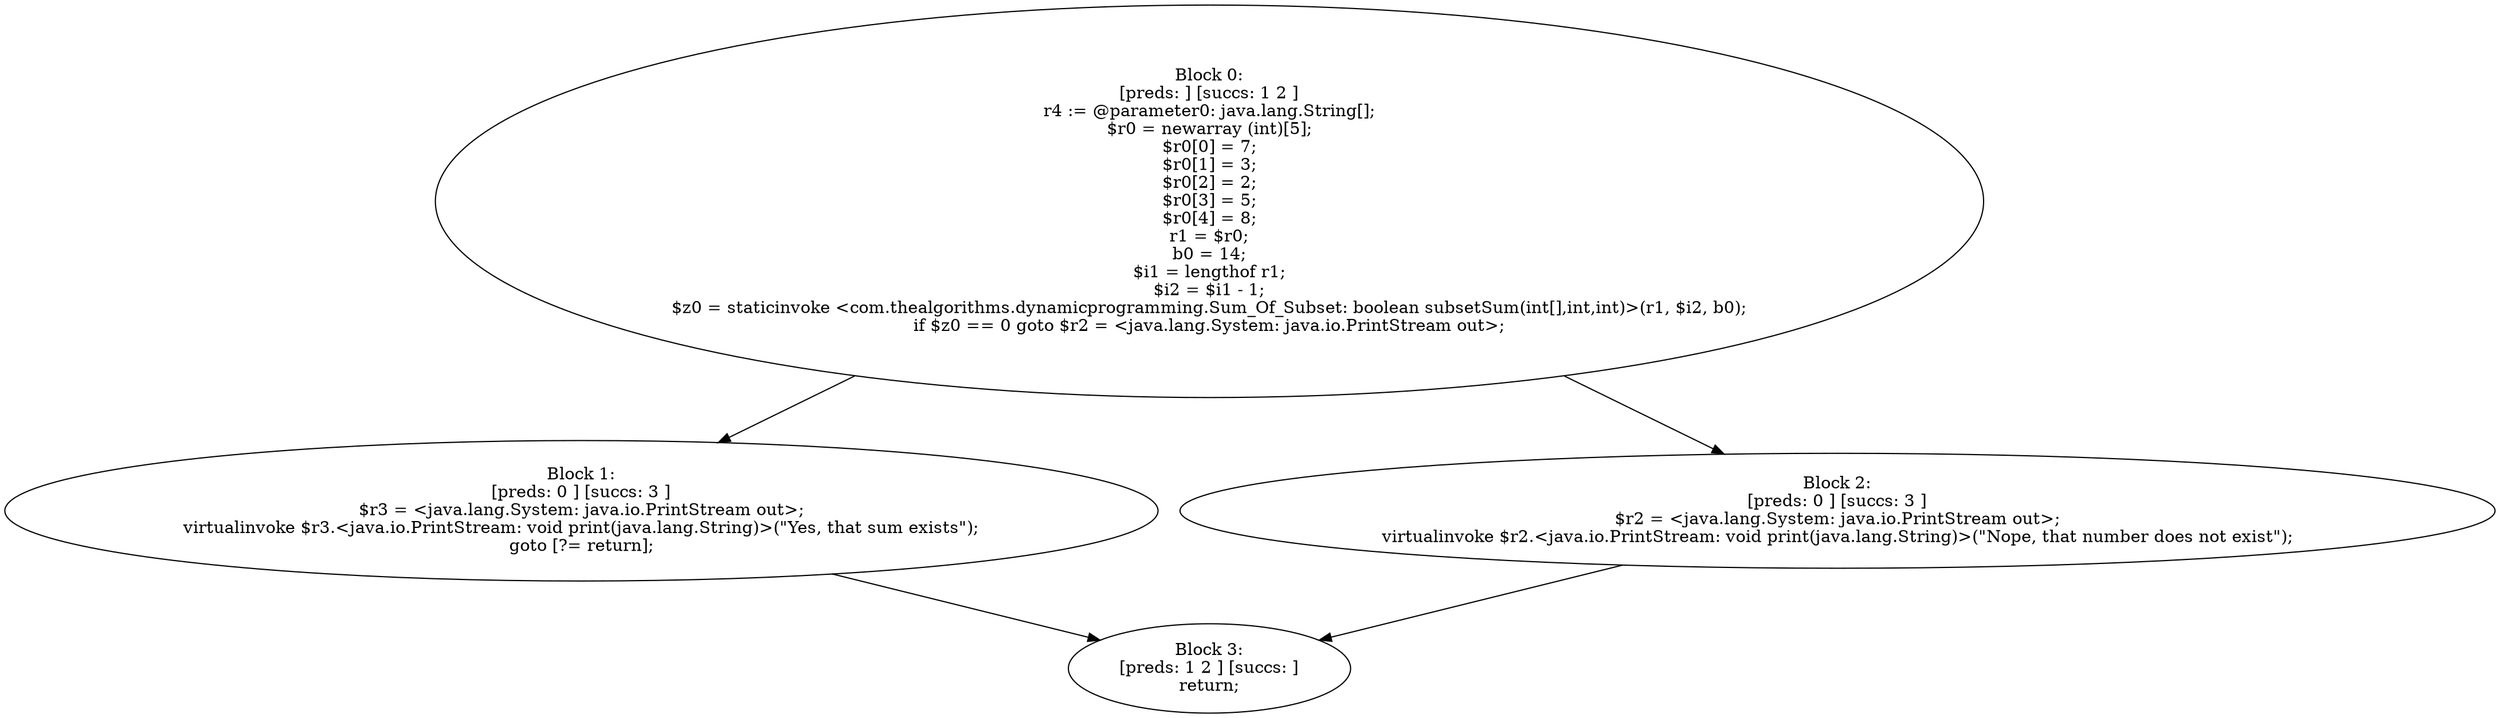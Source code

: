 digraph "unitGraph" {
    "Block 0:
[preds: ] [succs: 1 2 ]
r4 := @parameter0: java.lang.String[];
$r0 = newarray (int)[5];
$r0[0] = 7;
$r0[1] = 3;
$r0[2] = 2;
$r0[3] = 5;
$r0[4] = 8;
r1 = $r0;
b0 = 14;
$i1 = lengthof r1;
$i2 = $i1 - 1;
$z0 = staticinvoke <com.thealgorithms.dynamicprogramming.Sum_Of_Subset: boolean subsetSum(int[],int,int)>(r1, $i2, b0);
if $z0 == 0 goto $r2 = <java.lang.System: java.io.PrintStream out>;
"
    "Block 1:
[preds: 0 ] [succs: 3 ]
$r3 = <java.lang.System: java.io.PrintStream out>;
virtualinvoke $r3.<java.io.PrintStream: void print(java.lang.String)>(\"Yes, that sum exists\");
goto [?= return];
"
    "Block 2:
[preds: 0 ] [succs: 3 ]
$r2 = <java.lang.System: java.io.PrintStream out>;
virtualinvoke $r2.<java.io.PrintStream: void print(java.lang.String)>(\"Nope, that number does not exist\");
"
    "Block 3:
[preds: 1 2 ] [succs: ]
return;
"
    "Block 0:
[preds: ] [succs: 1 2 ]
r4 := @parameter0: java.lang.String[];
$r0 = newarray (int)[5];
$r0[0] = 7;
$r0[1] = 3;
$r0[2] = 2;
$r0[3] = 5;
$r0[4] = 8;
r1 = $r0;
b0 = 14;
$i1 = lengthof r1;
$i2 = $i1 - 1;
$z0 = staticinvoke <com.thealgorithms.dynamicprogramming.Sum_Of_Subset: boolean subsetSum(int[],int,int)>(r1, $i2, b0);
if $z0 == 0 goto $r2 = <java.lang.System: java.io.PrintStream out>;
"->"Block 1:
[preds: 0 ] [succs: 3 ]
$r3 = <java.lang.System: java.io.PrintStream out>;
virtualinvoke $r3.<java.io.PrintStream: void print(java.lang.String)>(\"Yes, that sum exists\");
goto [?= return];
";
    "Block 0:
[preds: ] [succs: 1 2 ]
r4 := @parameter0: java.lang.String[];
$r0 = newarray (int)[5];
$r0[0] = 7;
$r0[1] = 3;
$r0[2] = 2;
$r0[3] = 5;
$r0[4] = 8;
r1 = $r0;
b0 = 14;
$i1 = lengthof r1;
$i2 = $i1 - 1;
$z0 = staticinvoke <com.thealgorithms.dynamicprogramming.Sum_Of_Subset: boolean subsetSum(int[],int,int)>(r1, $i2, b0);
if $z0 == 0 goto $r2 = <java.lang.System: java.io.PrintStream out>;
"->"Block 2:
[preds: 0 ] [succs: 3 ]
$r2 = <java.lang.System: java.io.PrintStream out>;
virtualinvoke $r2.<java.io.PrintStream: void print(java.lang.String)>(\"Nope, that number does not exist\");
";
    "Block 1:
[preds: 0 ] [succs: 3 ]
$r3 = <java.lang.System: java.io.PrintStream out>;
virtualinvoke $r3.<java.io.PrintStream: void print(java.lang.String)>(\"Yes, that sum exists\");
goto [?= return];
"->"Block 3:
[preds: 1 2 ] [succs: ]
return;
";
    "Block 2:
[preds: 0 ] [succs: 3 ]
$r2 = <java.lang.System: java.io.PrintStream out>;
virtualinvoke $r2.<java.io.PrintStream: void print(java.lang.String)>(\"Nope, that number does not exist\");
"->"Block 3:
[preds: 1 2 ] [succs: ]
return;
";
}
